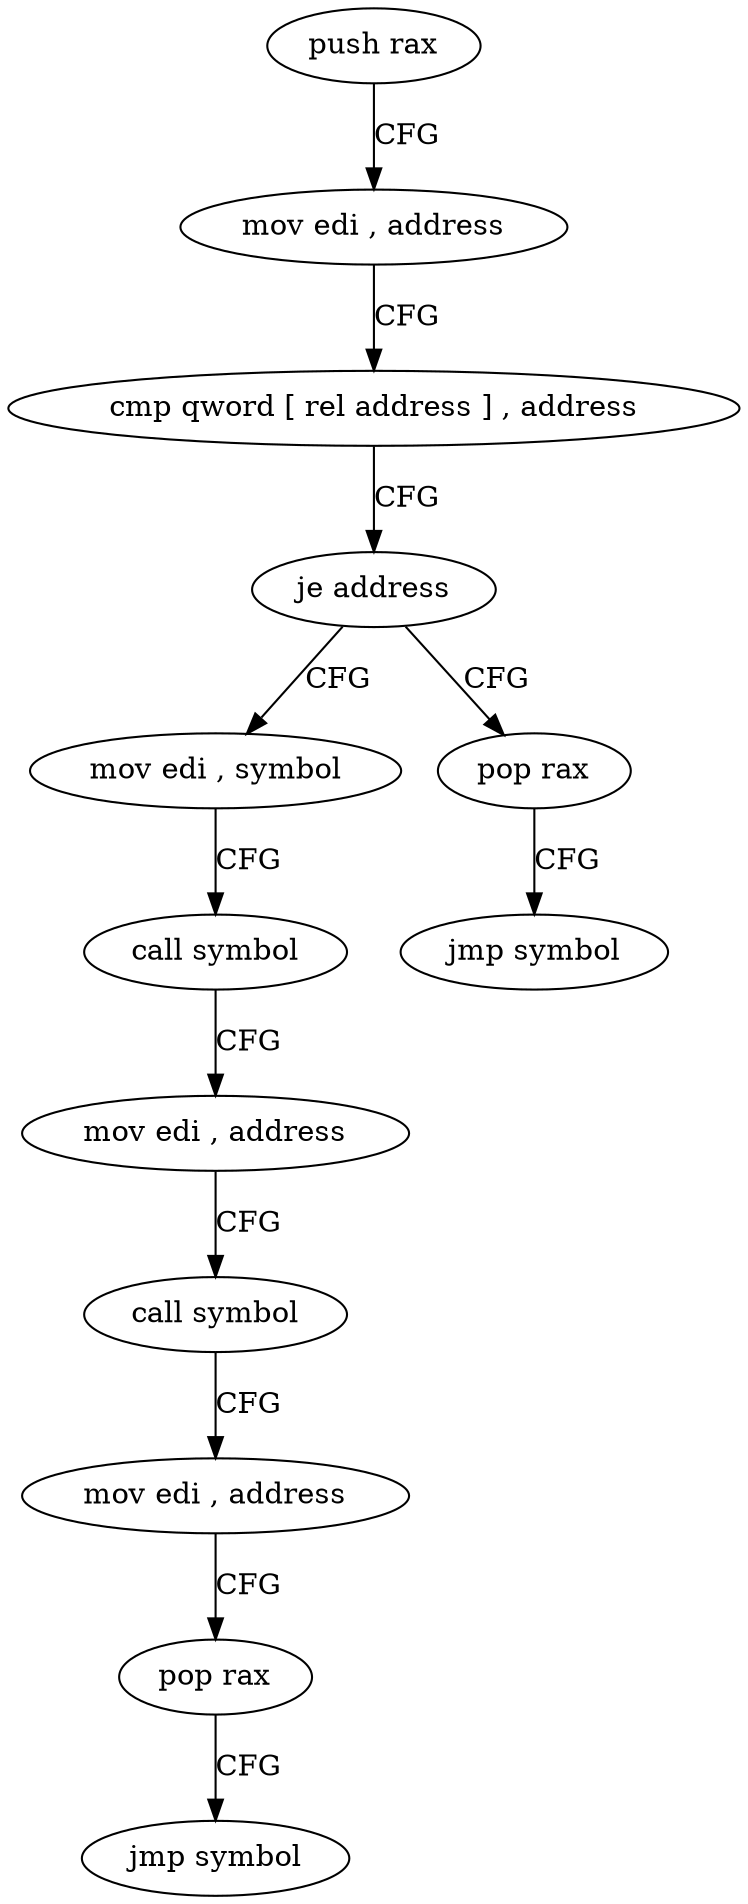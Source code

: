 digraph "func" {
"4218400" [label = "push rax" ]
"4218401" [label = "mov edi , address" ]
"4218406" [label = "cmp qword [ rel address ] , address" ]
"4218414" [label = "je address" ]
"4218419" [label = "mov edi , symbol" ]
"4218416" [label = "pop rax" ]
"4218424" [label = "call symbol" ]
"4218429" [label = "mov edi , address" ]
"4218434" [label = "call symbol" ]
"4218439" [label = "mov edi , address" ]
"4218444" [label = "pop rax" ]
"4218445" [label = "jmp symbol" ]
"4218417" [label = "jmp symbol" ]
"4218400" -> "4218401" [ label = "CFG" ]
"4218401" -> "4218406" [ label = "CFG" ]
"4218406" -> "4218414" [ label = "CFG" ]
"4218414" -> "4218419" [ label = "CFG" ]
"4218414" -> "4218416" [ label = "CFG" ]
"4218419" -> "4218424" [ label = "CFG" ]
"4218416" -> "4218417" [ label = "CFG" ]
"4218424" -> "4218429" [ label = "CFG" ]
"4218429" -> "4218434" [ label = "CFG" ]
"4218434" -> "4218439" [ label = "CFG" ]
"4218439" -> "4218444" [ label = "CFG" ]
"4218444" -> "4218445" [ label = "CFG" ]
}
